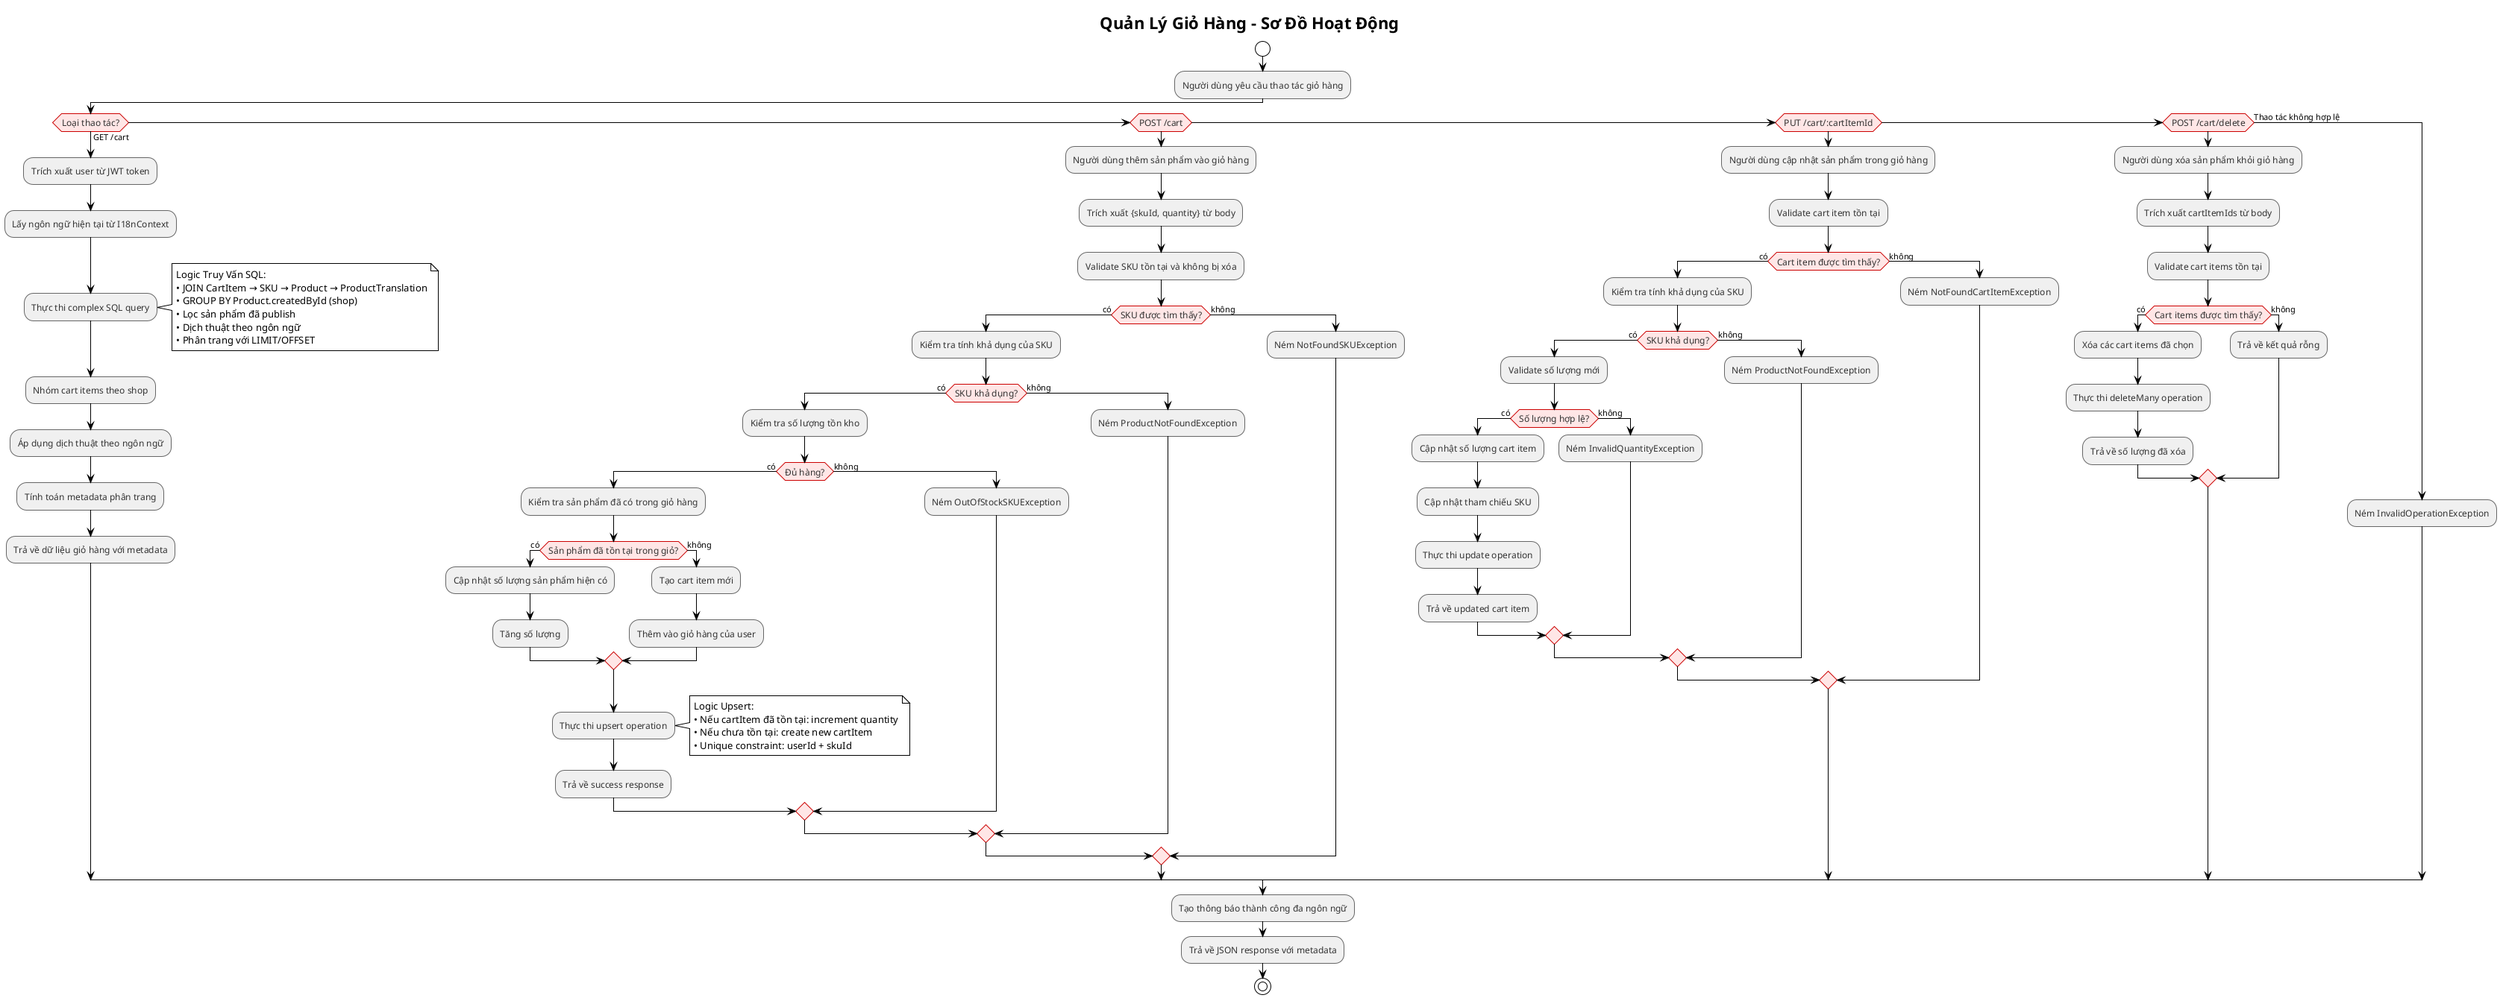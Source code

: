 @startuml Cart Management Activity Diagram
!theme plain
skinparam backgroundColor #FFFFFF
skinparam activityFontSize 12
skinparam activityFontColor #333333
skinparam activityBorderColor #666666
skinparam activityBackgroundColor #F0F0F0
skinparam activityDiamondBackgroundColor #FFE6E6
skinparam activityDiamondBorderColor #CC0000

title Quản Lý Giỏ Hàng - Sơ Đồ Hoạt Động

start

:Người dùng yêu cầu thao tác giỏ hàng;

if (Loại thao tác?) then (GET /cart)
  :Trích xuất user từ JWT token;
  :Lấy ngôn ngữ hiện tại từ I18nContext;
  :Thực thi complex SQL query;
  note right
  Logic Truy Vấn SQL:
  • JOIN CartItem → SKU → Product → ProductTranslation
  • GROUP BY Product.createdById (shop)
  • Lọc sản phẩm đã publish
  • Dịch thuật theo ngôn ngữ
  • Phân trang với LIMIT/OFFSET
  end note
  :Nhóm cart items theo shop;
  :Áp dụng dịch thuật theo ngôn ngữ;
  :Tính toán metadata phân trang;
  :Trả về dữ liệu giỏ hàng với metadata;

elseif (POST /cart) then
  :Người dùng thêm sản phẩm vào giỏ hàng;
  :Trích xuất {skuId, quantity} từ body;
  :Validate SKU tồn tại và không bị xóa;
  if (SKU được tìm thấy?) then (có)
    :Kiểm tra tính khả dụng của SKU;
    if (SKU khả dụng?) then (có)
      :Kiểm tra số lượng tồn kho;
      if (Đủ hàng?) then (có)
        :Kiểm tra sản phẩm đã có trong giỏ hàng;
        if (Sản phẩm đã tồn tại trong giỏ?) then (có)
          :Cập nhật số lượng sản phẩm hiện có;
          :Tăng số lượng;
        else (không)
          :Tạo cart item mới;
          :Thêm vào giỏ hàng của user;
        endif
        :Thực thi upsert operation;
        note right
        Logic Upsert:
        • Nếu cartItem đã tồn tại: increment quantity
        • Nếu chưa tồn tại: create new cartItem
        • Unique constraint: userId + skuId
        end note
        :Trả về success response;
      else (không)
        :Ném OutOfStockSKUException;
      endif
    else (không)
      :Ném ProductNotFoundException;
    endif
  else (không)
    :Ném NotFoundSKUException;
  endif

elseif (PUT /cart/:cartItemId) then
  :Người dùng cập nhật sản phẩm trong giỏ hàng;
  :Validate cart item tồn tại;
  if (Cart item được tìm thấy?) then (có)
    :Kiểm tra tính khả dụng của SKU;
    if (SKU khả dụng?) then (có)
      :Validate số lượng mới;
      if (Số lượng hợp lệ?) then (có)
        :Cập nhật số lượng cart item;
        :Cập nhật tham chiếu SKU;
        :Thực thi update operation;
        :Trả về updated cart item;
      else (không)
        :Ném InvalidQuantityException;
      endif
    else (không)
      :Ném ProductNotFoundException;
    endif
  else (không)
    :Ném NotFoundCartItemException;
  endif

elseif (POST /cart/delete) then
  :Người dùng xóa sản phẩm khỏi giỏ hàng;
  :Trích xuất cartItemIds từ body;
  :Validate cart items tồn tại;
  if (Cart items được tìm thấy?) then (có)
    :Xóa các cart items đã chọn;
    :Thực thi deleteMany operation;
    :Trả về số lượng đã xóa;
  else (không)
    :Trả về kết quả rỗng;
  endif

else (Thao tác không hợp lệ)
  :Ném InvalidOperationException;
endif

:Tạo thông báo thành công đa ngôn ngữ;
:Trả về JSON response với metadata;

stop

@enduml
